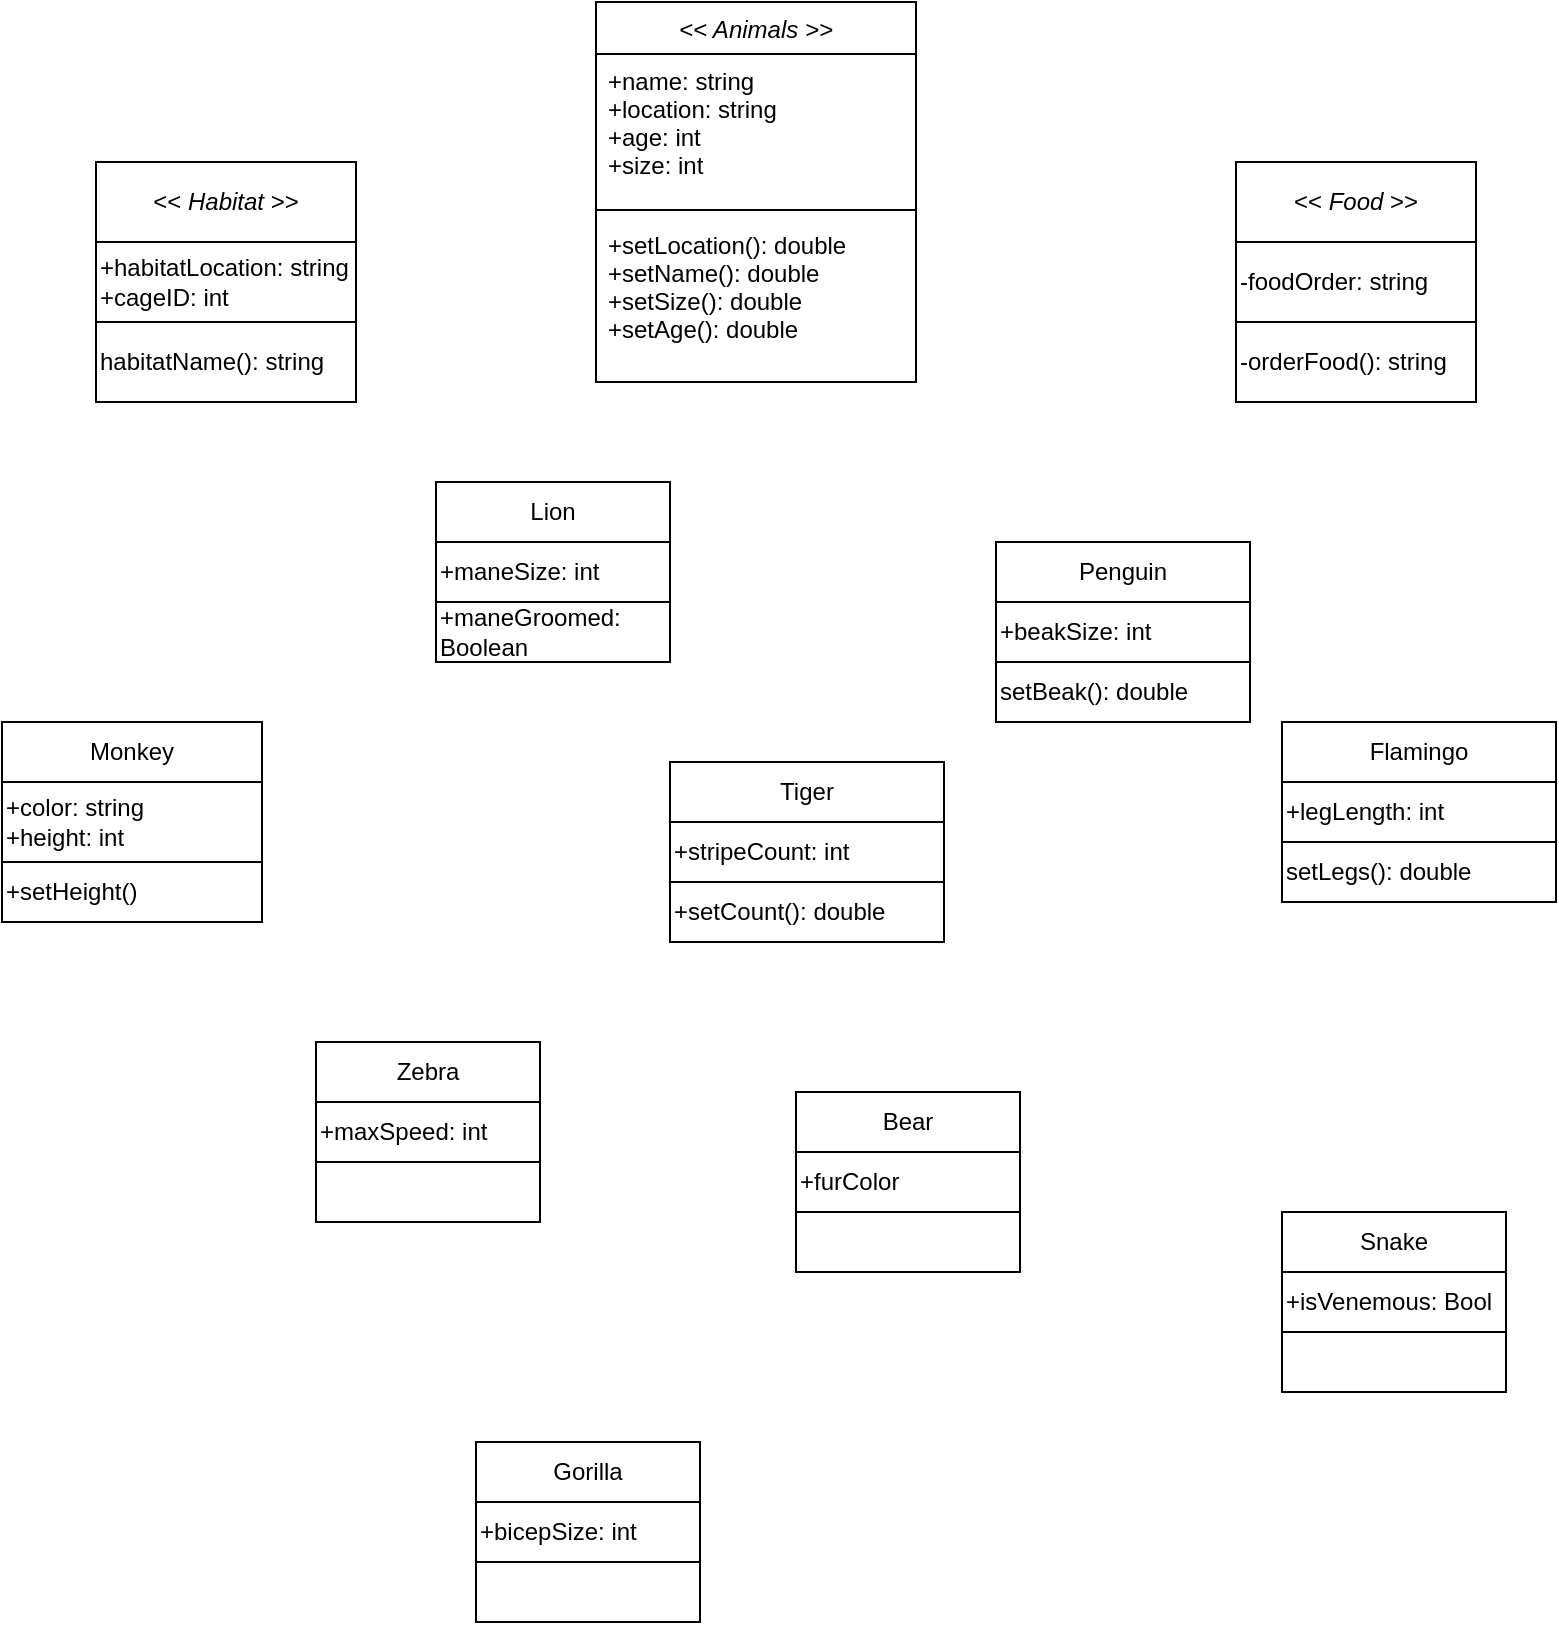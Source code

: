 <mxfile version="15.5.0" type="github">
  <diagram id="C5RBs43oDa-KdzZeNtuy" name="Page-1">
    <mxGraphModel dx="541" dy="351" grid="1" gridSize="10" guides="1" tooltips="1" connect="1" arrows="1" fold="1" page="1" pageScale="1" pageWidth="827" pageHeight="1169" math="0" shadow="0">
      <root>
        <mxCell id="WIyWlLk6GJQsqaUBKTNV-0" />
        <mxCell id="WIyWlLk6GJQsqaUBKTNV-1" parent="WIyWlLk6GJQsqaUBKTNV-0" />
        <mxCell id="zkfFHV4jXpPFQw0GAbJ--0" value="&lt;&lt; Animals &gt;&gt;" style="swimlane;fontStyle=2;align=center;verticalAlign=top;childLayout=stackLayout;horizontal=1;startSize=26;horizontalStack=0;resizeParent=1;resizeLast=0;collapsible=1;marginBottom=0;rounded=0;shadow=0;strokeWidth=1;" parent="WIyWlLk6GJQsqaUBKTNV-1" vertex="1">
          <mxGeometry x="320" y="40" width="160" height="190" as="geometry">
            <mxRectangle x="230" y="140" width="160" height="26" as="alternateBounds" />
          </mxGeometry>
        </mxCell>
        <mxCell id="zkfFHV4jXpPFQw0GAbJ--1" value="+name: string&#xa;+location: string&#xa;+age: int&#xa;+size: int&#xa;&#xa;" style="text;align=left;verticalAlign=top;spacingLeft=4;spacingRight=4;overflow=hidden;rotatable=0;points=[[0,0.5],[1,0.5]];portConstraint=eastwest;" parent="zkfFHV4jXpPFQw0GAbJ--0" vertex="1">
          <mxGeometry y="26" width="160" height="74" as="geometry" />
        </mxCell>
        <mxCell id="zkfFHV4jXpPFQw0GAbJ--4" value="" style="line;html=1;strokeWidth=1;align=left;verticalAlign=middle;spacingTop=-1;spacingLeft=3;spacingRight=3;rotatable=0;labelPosition=right;points=[];portConstraint=eastwest;" parent="zkfFHV4jXpPFQw0GAbJ--0" vertex="1">
          <mxGeometry y="100" width="160" height="8" as="geometry" />
        </mxCell>
        <mxCell id="zkfFHV4jXpPFQw0GAbJ--5" value="+setLocation(): double&#xa;+setName(): double&#xa;+setSize(): double&#xa;+setAge(): double &#xa;" style="text;align=left;verticalAlign=top;spacingLeft=4;spacingRight=4;overflow=hidden;rotatable=0;points=[[0,0.5],[1,0.5]];portConstraint=eastwest;" parent="zkfFHV4jXpPFQw0GAbJ--0" vertex="1">
          <mxGeometry y="108" width="160" height="82" as="geometry" />
        </mxCell>
        <mxCell id="jzDyaQQ5bKFg805i4b5c-0" value="Monkey" style="rounded=0;whiteSpace=wrap;html=1;" vertex="1" parent="WIyWlLk6GJQsqaUBKTNV-1">
          <mxGeometry x="23" y="400" width="130" height="30" as="geometry" />
        </mxCell>
        <mxCell id="jzDyaQQ5bKFg805i4b5c-1" value="+color: string&lt;br&gt;+height: int" style="rounded=0;whiteSpace=wrap;html=1;align=left;" vertex="1" parent="WIyWlLk6GJQsqaUBKTNV-1">
          <mxGeometry x="23" y="430" width="130" height="40" as="geometry" />
        </mxCell>
        <mxCell id="jzDyaQQ5bKFg805i4b5c-5" value="+setHeight()" style="rounded=0;whiteSpace=wrap;html=1;align=left;" vertex="1" parent="WIyWlLk6GJQsqaUBKTNV-1">
          <mxGeometry x="23" y="470" width="130" height="30" as="geometry" />
        </mxCell>
        <mxCell id="jzDyaQQ5bKFg805i4b5c-6" value="Lion" style="rounded=0;whiteSpace=wrap;html=1;align=center;" vertex="1" parent="WIyWlLk6GJQsqaUBKTNV-1">
          <mxGeometry x="240" y="280" width="117" height="30" as="geometry" />
        </mxCell>
        <mxCell id="jzDyaQQ5bKFg805i4b5c-7" value="Tiger" style="rounded=0;whiteSpace=wrap;html=1;align=center;" vertex="1" parent="WIyWlLk6GJQsqaUBKTNV-1">
          <mxGeometry x="357" y="420" width="137" height="30" as="geometry" />
        </mxCell>
        <mxCell id="jzDyaQQ5bKFg805i4b5c-8" value="Penguin" style="rounded=0;whiteSpace=wrap;html=1;align=center;" vertex="1" parent="WIyWlLk6GJQsqaUBKTNV-1">
          <mxGeometry x="520" y="310" width="127" height="30" as="geometry" />
        </mxCell>
        <mxCell id="jzDyaQQ5bKFg805i4b5c-9" value="Flamingo" style="rounded=0;whiteSpace=wrap;html=1;align=center;" vertex="1" parent="WIyWlLk6GJQsqaUBKTNV-1">
          <mxGeometry x="663" y="400" width="137" height="30" as="geometry" />
        </mxCell>
        <mxCell id="jzDyaQQ5bKFg805i4b5c-10" value="+maneSize: int" style="rounded=0;whiteSpace=wrap;html=1;align=left;" vertex="1" parent="WIyWlLk6GJQsqaUBKTNV-1">
          <mxGeometry x="240" y="310" width="117" height="30" as="geometry" />
        </mxCell>
        <mxCell id="jzDyaQQ5bKFg805i4b5c-11" value="+stripeCount: int" style="rounded=0;whiteSpace=wrap;html=1;align=left;" vertex="1" parent="WIyWlLk6GJQsqaUBKTNV-1">
          <mxGeometry x="357" y="450" width="137" height="30" as="geometry" />
        </mxCell>
        <mxCell id="jzDyaQQ5bKFg805i4b5c-12" value="+beakSize: int" style="rounded=0;whiteSpace=wrap;html=1;align=left;" vertex="1" parent="WIyWlLk6GJQsqaUBKTNV-1">
          <mxGeometry x="520" y="340" width="127" height="30" as="geometry" />
        </mxCell>
        <mxCell id="jzDyaQQ5bKFg805i4b5c-13" value="+legLength: int" style="rounded=0;whiteSpace=wrap;html=1;align=left;" vertex="1" parent="WIyWlLk6GJQsqaUBKTNV-1">
          <mxGeometry x="663" y="430" width="137" height="30" as="geometry" />
        </mxCell>
        <mxCell id="jzDyaQQ5bKFg805i4b5c-14" value="&amp;lt;&amp;lt; &lt;i&gt;Food&lt;/i&gt; &amp;gt;&amp;gt;" style="rounded=0;whiteSpace=wrap;html=1;align=center;" vertex="1" parent="WIyWlLk6GJQsqaUBKTNV-1">
          <mxGeometry x="640" y="120" width="120" height="40" as="geometry" />
        </mxCell>
        <mxCell id="jzDyaQQ5bKFg805i4b5c-15" value="&amp;lt;&amp;lt; &lt;i&gt;Habitat&lt;/i&gt; &amp;gt;&amp;gt;" style="rounded=0;whiteSpace=wrap;html=1;align=center;" vertex="1" parent="WIyWlLk6GJQsqaUBKTNV-1">
          <mxGeometry x="70" y="120" width="130" height="40" as="geometry" />
        </mxCell>
        <mxCell id="jzDyaQQ5bKFg805i4b5c-16" value="-foodOrder: string&amp;nbsp;" style="rounded=0;whiteSpace=wrap;html=1;align=left;" vertex="1" parent="WIyWlLk6GJQsqaUBKTNV-1">
          <mxGeometry x="640" y="160" width="120" height="40" as="geometry" />
        </mxCell>
        <mxCell id="jzDyaQQ5bKFg805i4b5c-18" value="-orderFood(): string" style="rounded=0;whiteSpace=wrap;html=1;align=left;" vertex="1" parent="WIyWlLk6GJQsqaUBKTNV-1">
          <mxGeometry x="640" y="200" width="120" height="40" as="geometry" />
        </mxCell>
        <mxCell id="jzDyaQQ5bKFg805i4b5c-26" value="+habitatLocation: string&lt;br&gt;+cageID: int" style="rounded=0;whiteSpace=wrap;html=1;align=left;" vertex="1" parent="WIyWlLk6GJQsqaUBKTNV-1">
          <mxGeometry x="70" y="160" width="130" height="40" as="geometry" />
        </mxCell>
        <mxCell id="jzDyaQQ5bKFg805i4b5c-27" value="habitatName(): string&lt;br&gt;" style="rounded=0;whiteSpace=wrap;html=1;align=left;" vertex="1" parent="WIyWlLk6GJQsqaUBKTNV-1">
          <mxGeometry x="70" y="200" width="130" height="40" as="geometry" />
        </mxCell>
        <mxCell id="jzDyaQQ5bKFg805i4b5c-28" value="+maneGroomed: Boolean" style="rounded=0;whiteSpace=wrap;html=1;align=left;" vertex="1" parent="WIyWlLk6GJQsqaUBKTNV-1">
          <mxGeometry x="240" y="340" width="117" height="30" as="geometry" />
        </mxCell>
        <mxCell id="jzDyaQQ5bKFg805i4b5c-30" value="+setCount(): double" style="rounded=0;whiteSpace=wrap;html=1;align=left;" vertex="1" parent="WIyWlLk6GJQsqaUBKTNV-1">
          <mxGeometry x="357" y="480" width="137" height="30" as="geometry" />
        </mxCell>
        <mxCell id="jzDyaQQ5bKFg805i4b5c-31" value="setBeak(): double" style="rounded=0;whiteSpace=wrap;html=1;align=left;" vertex="1" parent="WIyWlLk6GJQsqaUBKTNV-1">
          <mxGeometry x="520" y="370" width="127" height="30" as="geometry" />
        </mxCell>
        <mxCell id="jzDyaQQ5bKFg805i4b5c-33" value="setLegs(): double" style="rounded=0;whiteSpace=wrap;html=1;align=left;" vertex="1" parent="WIyWlLk6GJQsqaUBKTNV-1">
          <mxGeometry x="663" y="460" width="137" height="30" as="geometry" />
        </mxCell>
        <mxCell id="jzDyaQQ5bKFg805i4b5c-47" value="Zebra" style="rounded=0;whiteSpace=wrap;html=1;align=center;" vertex="1" parent="WIyWlLk6GJQsqaUBKTNV-1">
          <mxGeometry x="180" y="560" width="112" height="30" as="geometry" />
        </mxCell>
        <mxCell id="jzDyaQQ5bKFg805i4b5c-48" value="+maxSpeed: int" style="rounded=0;whiteSpace=wrap;html=1;align=left;" vertex="1" parent="WIyWlLk6GJQsqaUBKTNV-1">
          <mxGeometry x="180" y="590" width="112" height="30" as="geometry" />
        </mxCell>
        <mxCell id="jzDyaQQ5bKFg805i4b5c-49" value="" style="rounded=0;whiteSpace=wrap;html=1;align=center;" vertex="1" parent="WIyWlLk6GJQsqaUBKTNV-1">
          <mxGeometry x="180" y="620" width="112" height="30" as="geometry" />
        </mxCell>
        <mxCell id="jzDyaQQ5bKFg805i4b5c-51" value="Gorilla" style="rounded=0;whiteSpace=wrap;html=1;align=center;" vertex="1" parent="WIyWlLk6GJQsqaUBKTNV-1">
          <mxGeometry x="260" y="760" width="112" height="30" as="geometry" />
        </mxCell>
        <mxCell id="jzDyaQQ5bKFg805i4b5c-52" value="+bicepSize: int" style="rounded=0;whiteSpace=wrap;html=1;align=left;" vertex="1" parent="WIyWlLk6GJQsqaUBKTNV-1">
          <mxGeometry x="260" y="790" width="112" height="30" as="geometry" />
        </mxCell>
        <mxCell id="jzDyaQQ5bKFg805i4b5c-53" value="" style="rounded=0;whiteSpace=wrap;html=1;align=center;" vertex="1" parent="WIyWlLk6GJQsqaUBKTNV-1">
          <mxGeometry x="260" y="820" width="112" height="30" as="geometry" />
        </mxCell>
        <mxCell id="jzDyaQQ5bKFg805i4b5c-54" value="Snake" style="rounded=0;whiteSpace=wrap;html=1;align=center;" vertex="1" parent="WIyWlLk6GJQsqaUBKTNV-1">
          <mxGeometry x="663" y="645" width="112" height="30" as="geometry" />
        </mxCell>
        <mxCell id="jzDyaQQ5bKFg805i4b5c-55" value="+isVenemous: Bool" style="rounded=0;whiteSpace=wrap;html=1;align=left;" vertex="1" parent="WIyWlLk6GJQsqaUBKTNV-1">
          <mxGeometry x="663" y="675" width="112" height="30" as="geometry" />
        </mxCell>
        <mxCell id="jzDyaQQ5bKFg805i4b5c-56" value="" style="rounded=0;whiteSpace=wrap;html=1;align=center;" vertex="1" parent="WIyWlLk6GJQsqaUBKTNV-1">
          <mxGeometry x="663" y="705" width="112" height="30" as="geometry" />
        </mxCell>
        <mxCell id="jzDyaQQ5bKFg805i4b5c-57" value="Bear" style="rounded=0;whiteSpace=wrap;html=1;align=center;" vertex="1" parent="WIyWlLk6GJQsqaUBKTNV-1">
          <mxGeometry x="420" y="585" width="112" height="30" as="geometry" />
        </mxCell>
        <mxCell id="jzDyaQQ5bKFg805i4b5c-58" value="+furColor" style="rounded=0;whiteSpace=wrap;html=1;align=left;" vertex="1" parent="WIyWlLk6GJQsqaUBKTNV-1">
          <mxGeometry x="420" y="615" width="112" height="30" as="geometry" />
        </mxCell>
        <mxCell id="jzDyaQQ5bKFg805i4b5c-59" value="" style="rounded=0;whiteSpace=wrap;html=1;align=center;" vertex="1" parent="WIyWlLk6GJQsqaUBKTNV-1">
          <mxGeometry x="420" y="645" width="112" height="30" as="geometry" />
        </mxCell>
      </root>
    </mxGraphModel>
  </diagram>
</mxfile>
